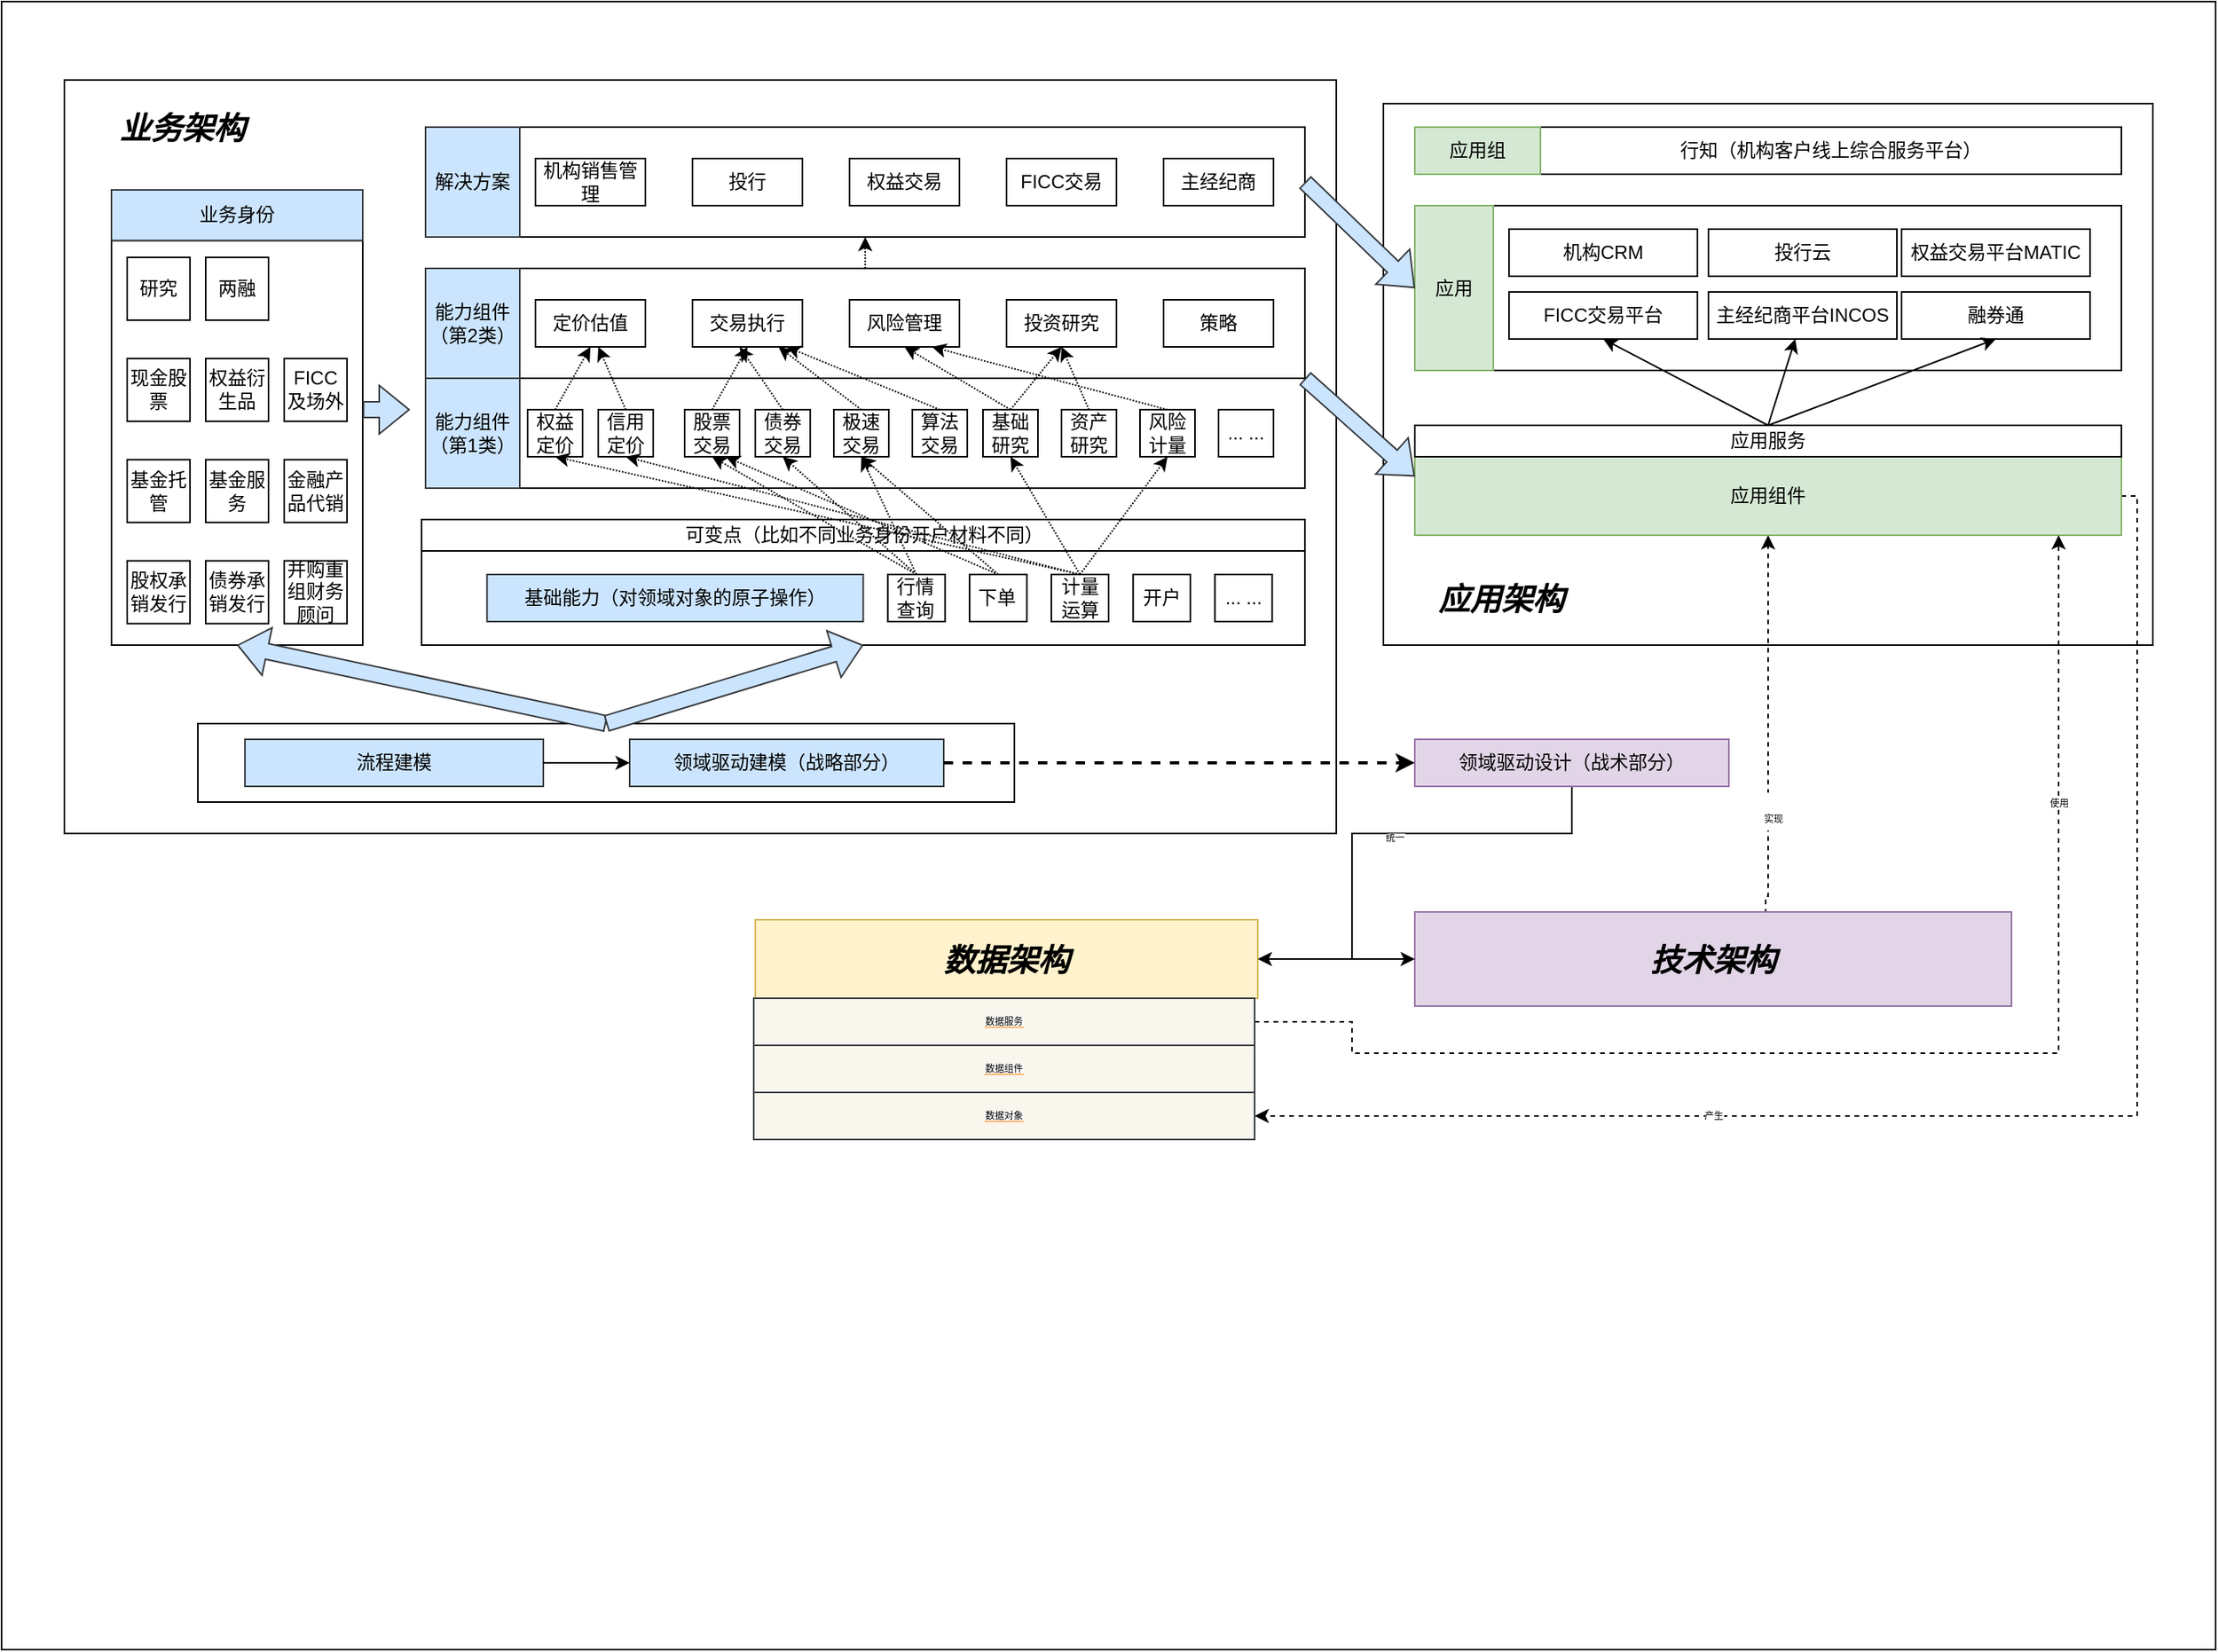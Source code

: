 <mxfile version="18.0.0" type="github">
  <diagram id="F-07AsuqGngknCG6S7us" name="第 1 页">
    <mxGraphModel dx="946" dy="1657" grid="1" gridSize="10" guides="1" tooltips="1" connect="1" arrows="1" fold="1" page="1" pageScale="1" pageWidth="850" pageHeight="1100" math="0" shadow="0">
      <root>
        <mxCell id="0" />
        <mxCell id="1" parent="0" />
        <mxCell id="gdBLPPlD3JlrtYlogpjC-156" value="" style="rounded=0;whiteSpace=wrap;html=1;labelBackgroundColor=#FFB570;fontSize=6;fontColor=#000000;" vertex="1" parent="1">
          <mxGeometry x="40" y="-30" width="1410" height="1050" as="geometry" />
        </mxCell>
        <mxCell id="gdBLPPlD3JlrtYlogpjC-147" value="" style="rounded=0;whiteSpace=wrap;html=1;" vertex="1" parent="1">
          <mxGeometry x="80" y="20" width="810" height="480" as="geometry" />
        </mxCell>
        <mxCell id="gdBLPPlD3JlrtYlogpjC-146" value="" style="rounded=0;whiteSpace=wrap;html=1;" vertex="1" parent="1">
          <mxGeometry x="920" y="35" width="490" height="345" as="geometry" />
        </mxCell>
        <mxCell id="gdBLPPlD3JlrtYlogpjC-123" value="" style="rounded=0;whiteSpace=wrap;html=1;" vertex="1" parent="1">
          <mxGeometry x="990" y="100" width="400" height="105" as="geometry" />
        </mxCell>
        <mxCell id="gdBLPPlD3JlrtYlogpjC-18" value="" style="group" vertex="1" connectable="0" parent="1">
          <mxGeometry x="165" y="430" width="520" height="50" as="geometry" />
        </mxCell>
        <mxCell id="gdBLPPlD3JlrtYlogpjC-16" value="" style="rounded=0;whiteSpace=wrap;html=1;" vertex="1" parent="gdBLPPlD3JlrtYlogpjC-18">
          <mxGeometry width="520" height="50" as="geometry" />
        </mxCell>
        <mxCell id="gdBLPPlD3JlrtYlogpjC-14" value="流程建模" style="rounded=0;whiteSpace=wrap;html=1;fillColor=#cce5ff;strokeColor=#36393d;" vertex="1" parent="gdBLPPlD3JlrtYlogpjC-18">
          <mxGeometry x="30" y="10" width="190" height="30" as="geometry" />
        </mxCell>
        <mxCell id="gdBLPPlD3JlrtYlogpjC-15" value="领域驱动建模（战略部分）" style="rounded=0;whiteSpace=wrap;html=1;fillColor=#cce5ff;strokeColor=#36393d;" vertex="1" parent="gdBLPPlD3JlrtYlogpjC-18">
          <mxGeometry x="275" y="10" width="200" height="30" as="geometry" />
        </mxCell>
        <mxCell id="gdBLPPlD3JlrtYlogpjC-17" style="edgeStyle=orthogonalEdgeStyle;curved=1;rounded=0;orthogonalLoop=1;jettySize=auto;html=1;exitX=1;exitY=0.5;exitDx=0;exitDy=0;entryX=0;entryY=0.5;entryDx=0;entryDy=0;" edge="1" parent="gdBLPPlD3JlrtYlogpjC-18" source="gdBLPPlD3JlrtYlogpjC-14" target="gdBLPPlD3JlrtYlogpjC-15">
          <mxGeometry relative="1" as="geometry" />
        </mxCell>
        <mxCell id="gdBLPPlD3JlrtYlogpjC-73" value="" style="group" vertex="1" connectable="0" parent="1">
          <mxGeometry x="110" y="90" width="160" height="290" as="geometry" />
        </mxCell>
        <mxCell id="w-5nDEa_0-9KYwIn5jIa-20" value="" style="rounded=0;whiteSpace=wrap;html=1;" parent="gdBLPPlD3JlrtYlogpjC-73" vertex="1">
          <mxGeometry y="32.222" width="160" height="257.778" as="geometry" />
        </mxCell>
        <mxCell id="w-5nDEa_0-9KYwIn5jIa-6" value="研究" style="whiteSpace=wrap;html=1;aspect=fixed;" parent="gdBLPPlD3JlrtYlogpjC-73" vertex="1">
          <mxGeometry x="10" y="42.963" width="40" height="40" as="geometry" />
        </mxCell>
        <mxCell id="w-5nDEa_0-9KYwIn5jIa-7" value="两融" style="whiteSpace=wrap;html=1;aspect=fixed;" parent="gdBLPPlD3JlrtYlogpjC-73" vertex="1">
          <mxGeometry x="60" y="42.963" width="40" height="40" as="geometry" />
        </mxCell>
        <mxCell id="w-5nDEa_0-9KYwIn5jIa-8" value="现金股票" style="whiteSpace=wrap;html=1;aspect=fixed;" parent="gdBLPPlD3JlrtYlogpjC-73" vertex="1">
          <mxGeometry x="10" y="107.407" width="40" height="40" as="geometry" />
        </mxCell>
        <mxCell id="w-5nDEa_0-9KYwIn5jIa-9" value="权益衍生品" style="whiteSpace=wrap;html=1;aspect=fixed;" parent="gdBLPPlD3JlrtYlogpjC-73" vertex="1">
          <mxGeometry x="60" y="107.407" width="40" height="40" as="geometry" />
        </mxCell>
        <mxCell id="w-5nDEa_0-9KYwIn5jIa-10" value="FICC及场外" style="whiteSpace=wrap;html=1;aspect=fixed;" parent="gdBLPPlD3JlrtYlogpjC-73" vertex="1">
          <mxGeometry x="110" y="107.407" width="40" height="40" as="geometry" />
        </mxCell>
        <mxCell id="w-5nDEa_0-9KYwIn5jIa-11" value="基金托管" style="whiteSpace=wrap;html=1;aspect=fixed;" parent="gdBLPPlD3JlrtYlogpjC-73" vertex="1">
          <mxGeometry x="10" y="171.852" width="40" height="40" as="geometry" />
        </mxCell>
        <mxCell id="w-5nDEa_0-9KYwIn5jIa-12" value="基金服务" style="whiteSpace=wrap;html=1;aspect=fixed;" parent="gdBLPPlD3JlrtYlogpjC-73" vertex="1">
          <mxGeometry x="60" y="171.852" width="40" height="40" as="geometry" />
        </mxCell>
        <mxCell id="w-5nDEa_0-9KYwIn5jIa-13" value="金融产品代销" style="whiteSpace=wrap;html=1;aspect=fixed;" parent="gdBLPPlD3JlrtYlogpjC-73" vertex="1">
          <mxGeometry x="110" y="171.852" width="40" height="40" as="geometry" />
        </mxCell>
        <mxCell id="w-5nDEa_0-9KYwIn5jIa-14" value="股权承销发行" style="whiteSpace=wrap;html=1;aspect=fixed;" parent="gdBLPPlD3JlrtYlogpjC-73" vertex="1">
          <mxGeometry x="10" y="236.296" width="40" height="40" as="geometry" />
        </mxCell>
        <mxCell id="w-5nDEa_0-9KYwIn5jIa-15" value="债券承销发行" style="whiteSpace=wrap;html=1;aspect=fixed;" parent="gdBLPPlD3JlrtYlogpjC-73" vertex="1">
          <mxGeometry x="60" y="236.296" width="40" height="40" as="geometry" />
        </mxCell>
        <mxCell id="w-5nDEa_0-9KYwIn5jIa-16" value="并购重组财务顾问" style="whiteSpace=wrap;html=1;aspect=fixed;" parent="gdBLPPlD3JlrtYlogpjC-73" vertex="1">
          <mxGeometry x="110" y="236.296" width="40" height="40" as="geometry" />
        </mxCell>
        <mxCell id="gdBLPPlD3JlrtYlogpjC-1" value="业务身份" style="rounded=0;whiteSpace=wrap;html=1;fillColor=#cce5ff;strokeColor=#36393d;" vertex="1" parent="gdBLPPlD3JlrtYlogpjC-73">
          <mxGeometry width="160" height="32.222" as="geometry" />
        </mxCell>
        <mxCell id="gdBLPPlD3JlrtYlogpjC-75" value="" style="group;fillColor=#cce5ff;strokeColor=#36393d;" vertex="1" connectable="0" parent="1">
          <mxGeometry x="310" y="210" width="560" height="70" as="geometry" />
        </mxCell>
        <mxCell id="gdBLPPlD3JlrtYlogpjC-67" value="" style="rounded=0;whiteSpace=wrap;html=1;" vertex="1" parent="gdBLPPlD3JlrtYlogpjC-75">
          <mxGeometry width="560" height="70" as="geometry" />
        </mxCell>
        <mxCell id="gdBLPPlD3JlrtYlogpjC-41" value="权益定价" style="rounded=0;whiteSpace=wrap;html=1;" vertex="1" parent="gdBLPPlD3JlrtYlogpjC-75">
          <mxGeometry x="65" y="20" width="35" height="30" as="geometry" />
        </mxCell>
        <mxCell id="gdBLPPlD3JlrtYlogpjC-43" value="信用定价" style="rounded=0;whiteSpace=wrap;html=1;" vertex="1" parent="gdBLPPlD3JlrtYlogpjC-75">
          <mxGeometry x="110" y="20" width="35" height="30" as="geometry" />
        </mxCell>
        <mxCell id="gdBLPPlD3JlrtYlogpjC-44" value="股票交易" style="rounded=0;whiteSpace=wrap;html=1;" vertex="1" parent="gdBLPPlD3JlrtYlogpjC-75">
          <mxGeometry x="165" y="20" width="35" height="30" as="geometry" />
        </mxCell>
        <mxCell id="gdBLPPlD3JlrtYlogpjC-45" value="债券交易" style="rounded=0;whiteSpace=wrap;html=1;" vertex="1" parent="gdBLPPlD3JlrtYlogpjC-75">
          <mxGeometry x="210" y="20" width="35" height="30" as="geometry" />
        </mxCell>
        <mxCell id="gdBLPPlD3JlrtYlogpjC-46" value="极速交易" style="rounded=0;whiteSpace=wrap;html=1;" vertex="1" parent="gdBLPPlD3JlrtYlogpjC-75">
          <mxGeometry x="260" y="20" width="35" height="30" as="geometry" />
        </mxCell>
        <mxCell id="gdBLPPlD3JlrtYlogpjC-50" value="算法交易" style="rounded=0;whiteSpace=wrap;html=1;" vertex="1" parent="gdBLPPlD3JlrtYlogpjC-75">
          <mxGeometry x="310" y="20" width="35" height="30" as="geometry" />
        </mxCell>
        <mxCell id="gdBLPPlD3JlrtYlogpjC-55" value="基础研究" style="rounded=0;whiteSpace=wrap;html=1;" vertex="1" parent="gdBLPPlD3JlrtYlogpjC-75">
          <mxGeometry x="355" y="20" width="35" height="30" as="geometry" />
        </mxCell>
        <mxCell id="gdBLPPlD3JlrtYlogpjC-56" value="资产研究" style="rounded=0;whiteSpace=wrap;html=1;" vertex="1" parent="gdBLPPlD3JlrtYlogpjC-75">
          <mxGeometry x="405" y="20" width="35" height="30" as="geometry" />
        </mxCell>
        <mxCell id="gdBLPPlD3JlrtYlogpjC-57" value="风险计量" style="rounded=0;whiteSpace=wrap;html=1;" vertex="1" parent="gdBLPPlD3JlrtYlogpjC-75">
          <mxGeometry x="455" y="20" width="35" height="30" as="geometry" />
        </mxCell>
        <mxCell id="gdBLPPlD3JlrtYlogpjC-58" value="... ..." style="rounded=0;whiteSpace=wrap;html=1;" vertex="1" parent="gdBLPPlD3JlrtYlogpjC-75">
          <mxGeometry x="505" y="20" width="35" height="30" as="geometry" />
        </mxCell>
        <mxCell id="gdBLPPlD3JlrtYlogpjC-70" value="能力组件（第1类）" style="rounded=0;whiteSpace=wrap;html=1;fillColor=#cce5ff;strokeColor=#36393d;" vertex="1" parent="gdBLPPlD3JlrtYlogpjC-75">
          <mxGeometry width="60" height="70" as="geometry" />
        </mxCell>
        <mxCell id="gdBLPPlD3JlrtYlogpjC-76" value="" style="group" vertex="1" connectable="0" parent="1">
          <mxGeometry x="310" y="140" width="560" height="70" as="geometry" />
        </mxCell>
        <mxCell id="gdBLPPlD3JlrtYlogpjC-68" value="" style="rounded=0;whiteSpace=wrap;html=1;" vertex="1" parent="gdBLPPlD3JlrtYlogpjC-76">
          <mxGeometry width="560" height="70" as="geometry" />
        </mxCell>
        <mxCell id="gdBLPPlD3JlrtYlogpjC-33" value="定价估值" style="rounded=0;whiteSpace=wrap;html=1;" vertex="1" parent="gdBLPPlD3JlrtYlogpjC-76">
          <mxGeometry x="70" y="20" width="70" height="30" as="geometry" />
        </mxCell>
        <mxCell id="gdBLPPlD3JlrtYlogpjC-36" value="交易执行" style="rounded=0;whiteSpace=wrap;html=1;" vertex="1" parent="gdBLPPlD3JlrtYlogpjC-76">
          <mxGeometry x="170" y="20" width="70" height="30" as="geometry" />
        </mxCell>
        <mxCell id="gdBLPPlD3JlrtYlogpjC-37" value="风险管理" style="rounded=0;whiteSpace=wrap;html=1;" vertex="1" parent="gdBLPPlD3JlrtYlogpjC-76">
          <mxGeometry x="270" y="20" width="70" height="30" as="geometry" />
        </mxCell>
        <mxCell id="gdBLPPlD3JlrtYlogpjC-39" value="投资研究" style="rounded=0;whiteSpace=wrap;html=1;" vertex="1" parent="gdBLPPlD3JlrtYlogpjC-76">
          <mxGeometry x="370" y="20" width="70" height="30" as="geometry" />
        </mxCell>
        <mxCell id="gdBLPPlD3JlrtYlogpjC-54" value="策略" style="rounded=0;whiteSpace=wrap;html=1;" vertex="1" parent="gdBLPPlD3JlrtYlogpjC-76">
          <mxGeometry x="470" y="20" width="70" height="30" as="geometry" />
        </mxCell>
        <mxCell id="gdBLPPlD3JlrtYlogpjC-71" value="能力组件（第2类）" style="rounded=0;whiteSpace=wrap;html=1;fillColor=#cce5ff;strokeColor=#36393d;" vertex="1" parent="gdBLPPlD3JlrtYlogpjC-76">
          <mxGeometry width="60" height="70" as="geometry" />
        </mxCell>
        <mxCell id="gdBLPPlD3JlrtYlogpjC-77" value="" style="group" vertex="1" connectable="0" parent="1">
          <mxGeometry x="310" y="50" width="560" height="70" as="geometry" />
        </mxCell>
        <mxCell id="gdBLPPlD3JlrtYlogpjC-78" value="" style="rounded=0;whiteSpace=wrap;html=1;" vertex="1" parent="gdBLPPlD3JlrtYlogpjC-77">
          <mxGeometry width="560" height="70" as="geometry" />
        </mxCell>
        <mxCell id="gdBLPPlD3JlrtYlogpjC-79" value="机构销售管理" style="rounded=0;whiteSpace=wrap;html=1;" vertex="1" parent="gdBLPPlD3JlrtYlogpjC-77">
          <mxGeometry x="70" y="20" width="70" height="30" as="geometry" />
        </mxCell>
        <mxCell id="gdBLPPlD3JlrtYlogpjC-80" value="投行" style="rounded=0;whiteSpace=wrap;html=1;" vertex="1" parent="gdBLPPlD3JlrtYlogpjC-77">
          <mxGeometry x="170" y="20" width="70" height="30" as="geometry" />
        </mxCell>
        <mxCell id="gdBLPPlD3JlrtYlogpjC-81" value="权益交易" style="rounded=0;whiteSpace=wrap;html=1;" vertex="1" parent="gdBLPPlD3JlrtYlogpjC-77">
          <mxGeometry x="270" y="20" width="70" height="30" as="geometry" />
        </mxCell>
        <mxCell id="gdBLPPlD3JlrtYlogpjC-82" value="FICC交易" style="rounded=0;whiteSpace=wrap;html=1;" vertex="1" parent="gdBLPPlD3JlrtYlogpjC-77">
          <mxGeometry x="370" y="20" width="70" height="30" as="geometry" />
        </mxCell>
        <mxCell id="gdBLPPlD3JlrtYlogpjC-83" value="主经纪商" style="rounded=0;whiteSpace=wrap;html=1;" vertex="1" parent="gdBLPPlD3JlrtYlogpjC-77">
          <mxGeometry x="470" y="20" width="70" height="30" as="geometry" />
        </mxCell>
        <mxCell id="gdBLPPlD3JlrtYlogpjC-84" value="解决方案" style="rounded=0;whiteSpace=wrap;html=1;fillColor=#cce5ff;strokeColor=#36393d;" vertex="1" parent="gdBLPPlD3JlrtYlogpjC-77">
          <mxGeometry width="60" height="70" as="geometry" />
        </mxCell>
        <mxCell id="gdBLPPlD3JlrtYlogpjC-88" value="" style="shape=flexArrow;endArrow=classic;html=1;rounded=0;curved=1;fillColor=#cce5ff;strokeColor=#36393d;" edge="1" parent="1">
          <mxGeometry width="50" height="50" relative="1" as="geometry">
            <mxPoint x="270" y="230" as="sourcePoint" />
            <mxPoint x="300" y="230" as="targetPoint" />
          </mxGeometry>
        </mxCell>
        <mxCell id="gdBLPPlD3JlrtYlogpjC-90" value="" style="group" vertex="1" connectable="0" parent="1">
          <mxGeometry x="307.5" y="300" width="562.5" height="80" as="geometry" />
        </mxCell>
        <mxCell id="gdBLPPlD3JlrtYlogpjC-69" value="" style="group" vertex="1" connectable="0" parent="gdBLPPlD3JlrtYlogpjC-90">
          <mxGeometry y="20" width="562.5" height="60" as="geometry" />
        </mxCell>
        <mxCell id="gdBLPPlD3JlrtYlogpjC-65" value="" style="rounded=0;whiteSpace=wrap;html=1;" vertex="1" parent="gdBLPPlD3JlrtYlogpjC-69">
          <mxGeometry width="562.5" height="60" as="geometry" />
        </mxCell>
        <mxCell id="gdBLPPlD3JlrtYlogpjC-59" value="行情查询" style="rounded=0;whiteSpace=wrap;html=1;" vertex="1" parent="gdBLPPlD3JlrtYlogpjC-69">
          <mxGeometry x="296.875" y="15" width="36.458" height="30" as="geometry" />
        </mxCell>
        <mxCell id="gdBLPPlD3JlrtYlogpjC-60" value="下单" style="rounded=0;whiteSpace=wrap;html=1;" vertex="1" parent="gdBLPPlD3JlrtYlogpjC-69">
          <mxGeometry x="348.958" y="15" width="36.458" height="30" as="geometry" />
        </mxCell>
        <mxCell id="gdBLPPlD3JlrtYlogpjC-61" value="计量运算" style="rounded=0;whiteSpace=wrap;html=1;" vertex="1" parent="gdBLPPlD3JlrtYlogpjC-69">
          <mxGeometry x="401.042" y="15" width="36.458" height="30" as="geometry" />
        </mxCell>
        <mxCell id="gdBLPPlD3JlrtYlogpjC-63" value="... ..." style="rounded=0;whiteSpace=wrap;html=1;" vertex="1" parent="gdBLPPlD3JlrtYlogpjC-69">
          <mxGeometry x="505.208" y="15" width="36.458" height="30" as="geometry" />
        </mxCell>
        <mxCell id="gdBLPPlD3JlrtYlogpjC-64" value="开户" style="rounded=0;whiteSpace=wrap;html=1;" vertex="1" parent="gdBLPPlD3JlrtYlogpjC-69">
          <mxGeometry x="453.125" y="15" width="36.458" height="30" as="geometry" />
        </mxCell>
        <mxCell id="gdBLPPlD3JlrtYlogpjC-66" value="基础能力（对领域对象的原子操作）" style="text;html=1;strokeColor=#36393d;fillColor=#cce5ff;align=center;verticalAlign=middle;whiteSpace=wrap;rounded=0;" vertex="1" parent="gdBLPPlD3JlrtYlogpjC-69">
          <mxGeometry x="41.667" y="15" width="239.583" height="30" as="geometry" />
        </mxCell>
        <mxCell id="gdBLPPlD3JlrtYlogpjC-72" value="可变点（比如不同业务身份开户材料不同）" style="rounded=0;whiteSpace=wrap;html=1;" vertex="1" parent="gdBLPPlD3JlrtYlogpjC-90">
          <mxGeometry width="562.5" height="20" as="geometry" />
        </mxCell>
        <mxCell id="gdBLPPlD3JlrtYlogpjC-95" style="edgeStyle=none;rounded=0;orthogonalLoop=1;jettySize=auto;html=1;exitX=0.5;exitY=0;exitDx=0;exitDy=0;entryX=0.5;entryY=1;entryDx=0;entryDy=0;dashed=1;dashPattern=1 1;" edge="1" parent="1" source="gdBLPPlD3JlrtYlogpjC-59" target="gdBLPPlD3JlrtYlogpjC-44">
          <mxGeometry relative="1" as="geometry" />
        </mxCell>
        <mxCell id="gdBLPPlD3JlrtYlogpjC-96" style="edgeStyle=none;rounded=0;orthogonalLoop=1;jettySize=auto;html=1;exitX=0.5;exitY=0;exitDx=0;exitDy=0;entryX=0.5;entryY=1;entryDx=0;entryDy=0;dashed=1;dashPattern=1 1;" edge="1" parent="1" source="gdBLPPlD3JlrtYlogpjC-59" target="gdBLPPlD3JlrtYlogpjC-45">
          <mxGeometry relative="1" as="geometry" />
        </mxCell>
        <mxCell id="gdBLPPlD3JlrtYlogpjC-97" style="edgeStyle=none;rounded=0;orthogonalLoop=1;jettySize=auto;html=1;exitX=0.5;exitY=0;exitDx=0;exitDy=0;entryX=0.5;entryY=1;entryDx=0;entryDy=0;dashed=1;dashPattern=1 1;" edge="1" parent="1" source="gdBLPPlD3JlrtYlogpjC-59" target="gdBLPPlD3JlrtYlogpjC-46">
          <mxGeometry relative="1" as="geometry" />
        </mxCell>
        <mxCell id="gdBLPPlD3JlrtYlogpjC-98" style="edgeStyle=none;rounded=0;orthogonalLoop=1;jettySize=auto;html=1;exitX=0.5;exitY=0;exitDx=0;exitDy=0;entryX=0.5;entryY=1;entryDx=0;entryDy=0;dashed=1;dashPattern=1 1;" edge="1" parent="1" source="gdBLPPlD3JlrtYlogpjC-60" target="gdBLPPlD3JlrtYlogpjC-46">
          <mxGeometry relative="1" as="geometry" />
        </mxCell>
        <mxCell id="gdBLPPlD3JlrtYlogpjC-99" style="edgeStyle=none;rounded=0;orthogonalLoop=1;jettySize=auto;html=1;exitX=0.5;exitY=0;exitDx=0;exitDy=0;entryX=0.75;entryY=1;entryDx=0;entryDy=0;dashed=1;dashPattern=1 1;" edge="1" parent="1" source="gdBLPPlD3JlrtYlogpjC-60" target="gdBLPPlD3JlrtYlogpjC-44">
          <mxGeometry relative="1" as="geometry" />
        </mxCell>
        <mxCell id="gdBLPPlD3JlrtYlogpjC-100" style="edgeStyle=none;rounded=0;orthogonalLoop=1;jettySize=auto;html=1;exitX=0.5;exitY=0;exitDx=0;exitDy=0;entryX=0.5;entryY=1;entryDx=0;entryDy=0;dashed=1;dashPattern=1 1;" edge="1" parent="1" source="gdBLPPlD3JlrtYlogpjC-61" target="gdBLPPlD3JlrtYlogpjC-41">
          <mxGeometry relative="1" as="geometry" />
        </mxCell>
        <mxCell id="gdBLPPlD3JlrtYlogpjC-101" style="edgeStyle=none;rounded=0;orthogonalLoop=1;jettySize=auto;html=1;exitX=0.5;exitY=0;exitDx=0;exitDy=0;entryX=0.5;entryY=1;entryDx=0;entryDy=0;dashed=1;dashPattern=1 1;" edge="1" parent="1" source="gdBLPPlD3JlrtYlogpjC-61" target="gdBLPPlD3JlrtYlogpjC-43">
          <mxGeometry relative="1" as="geometry" />
        </mxCell>
        <mxCell id="gdBLPPlD3JlrtYlogpjC-102" style="edgeStyle=none;rounded=0;orthogonalLoop=1;jettySize=auto;html=1;exitX=0.5;exitY=0;exitDx=0;exitDy=0;entryX=0.5;entryY=1;entryDx=0;entryDy=0;dashed=1;dashPattern=1 1;" edge="1" parent="1" source="gdBLPPlD3JlrtYlogpjC-61" target="gdBLPPlD3JlrtYlogpjC-57">
          <mxGeometry relative="1" as="geometry" />
        </mxCell>
        <mxCell id="gdBLPPlD3JlrtYlogpjC-103" style="edgeStyle=none;rounded=0;orthogonalLoop=1;jettySize=auto;html=1;exitX=0.5;exitY=0;exitDx=0;exitDy=0;entryX=0.5;entryY=1;entryDx=0;entryDy=0;dashed=1;dashPattern=1 1;" edge="1" parent="1" source="gdBLPPlD3JlrtYlogpjC-61" target="gdBLPPlD3JlrtYlogpjC-55">
          <mxGeometry relative="1" as="geometry" />
        </mxCell>
        <mxCell id="gdBLPPlD3JlrtYlogpjC-104" style="edgeStyle=none;rounded=0;orthogonalLoop=1;jettySize=auto;html=1;exitX=0.5;exitY=0;exitDx=0;exitDy=0;entryX=0.5;entryY=1;entryDx=0;entryDy=0;dashed=1;dashPattern=1 1;" edge="1" parent="1" source="gdBLPPlD3JlrtYlogpjC-41" target="gdBLPPlD3JlrtYlogpjC-33">
          <mxGeometry relative="1" as="geometry" />
        </mxCell>
        <mxCell id="gdBLPPlD3JlrtYlogpjC-105" style="edgeStyle=none;rounded=0;orthogonalLoop=1;jettySize=auto;html=1;exitX=0.5;exitY=0;exitDx=0;exitDy=0;dashed=1;dashPattern=1 1;" edge="1" parent="1" source="gdBLPPlD3JlrtYlogpjC-43">
          <mxGeometry relative="1" as="geometry">
            <mxPoint x="420" y="190" as="targetPoint" />
          </mxGeometry>
        </mxCell>
        <mxCell id="gdBLPPlD3JlrtYlogpjC-106" style="edgeStyle=none;rounded=0;orthogonalLoop=1;jettySize=auto;html=1;exitX=0.5;exitY=0;exitDx=0;exitDy=0;entryX=0.5;entryY=1;entryDx=0;entryDy=0;dashed=1;dashPattern=1 1;" edge="1" parent="1" source="gdBLPPlD3JlrtYlogpjC-44" target="gdBLPPlD3JlrtYlogpjC-36">
          <mxGeometry relative="1" as="geometry" />
        </mxCell>
        <mxCell id="gdBLPPlD3JlrtYlogpjC-107" style="edgeStyle=none;rounded=0;orthogonalLoop=1;jettySize=auto;html=1;exitX=0.5;exitY=0;exitDx=0;exitDy=0;dashed=1;dashPattern=1 1;" edge="1" parent="1" source="gdBLPPlD3JlrtYlogpjC-45">
          <mxGeometry relative="1" as="geometry">
            <mxPoint x="510" y="190" as="targetPoint" />
          </mxGeometry>
        </mxCell>
        <mxCell id="gdBLPPlD3JlrtYlogpjC-108" style="edgeStyle=none;rounded=0;orthogonalLoop=1;jettySize=auto;html=1;exitX=0.5;exitY=0;exitDx=0;exitDy=0;dashed=1;dashPattern=1 1;" edge="1" parent="1" source="gdBLPPlD3JlrtYlogpjC-46" target="gdBLPPlD3JlrtYlogpjC-36">
          <mxGeometry relative="1" as="geometry" />
        </mxCell>
        <mxCell id="gdBLPPlD3JlrtYlogpjC-109" style="edgeStyle=none;rounded=0;orthogonalLoop=1;jettySize=auto;html=1;exitX=0.5;exitY=0;exitDx=0;exitDy=0;dashed=1;dashPattern=1 1;" edge="1" parent="1" source="gdBLPPlD3JlrtYlogpjC-50">
          <mxGeometry relative="1" as="geometry">
            <mxPoint x="540" y="190" as="targetPoint" />
          </mxGeometry>
        </mxCell>
        <mxCell id="gdBLPPlD3JlrtYlogpjC-110" style="edgeStyle=none;rounded=0;orthogonalLoop=1;jettySize=auto;html=1;exitX=0.5;exitY=0;exitDx=0;exitDy=0;entryX=0.5;entryY=1;entryDx=0;entryDy=0;dashed=1;dashPattern=1 1;" edge="1" parent="1" source="gdBLPPlD3JlrtYlogpjC-55" target="gdBLPPlD3JlrtYlogpjC-37">
          <mxGeometry relative="1" as="geometry" />
        </mxCell>
        <mxCell id="gdBLPPlD3JlrtYlogpjC-111" style="edgeStyle=none;rounded=0;orthogonalLoop=1;jettySize=auto;html=1;exitX=0.5;exitY=0;exitDx=0;exitDy=0;entryX=0.5;entryY=1;entryDx=0;entryDy=0;dashed=1;dashPattern=1 1;" edge="1" parent="1" source="gdBLPPlD3JlrtYlogpjC-55" target="gdBLPPlD3JlrtYlogpjC-39">
          <mxGeometry relative="1" as="geometry" />
        </mxCell>
        <mxCell id="gdBLPPlD3JlrtYlogpjC-112" style="edgeStyle=none;rounded=0;orthogonalLoop=1;jettySize=auto;html=1;exitX=0.5;exitY=0;exitDx=0;exitDy=0;entryX=0.5;entryY=1;entryDx=0;entryDy=0;dashed=1;dashPattern=1 1;" edge="1" parent="1" source="gdBLPPlD3JlrtYlogpjC-56" target="gdBLPPlD3JlrtYlogpjC-39">
          <mxGeometry relative="1" as="geometry" />
        </mxCell>
        <mxCell id="gdBLPPlD3JlrtYlogpjC-113" style="edgeStyle=none;rounded=0;orthogonalLoop=1;jettySize=auto;html=1;exitX=0.5;exitY=0;exitDx=0;exitDy=0;entryX=0.75;entryY=1;entryDx=0;entryDy=0;dashed=1;dashPattern=1 1;" edge="1" parent="1" source="gdBLPPlD3JlrtYlogpjC-57" target="gdBLPPlD3JlrtYlogpjC-37">
          <mxGeometry relative="1" as="geometry" />
        </mxCell>
        <mxCell id="gdBLPPlD3JlrtYlogpjC-114" style="edgeStyle=none;rounded=0;orthogonalLoop=1;jettySize=auto;html=1;exitX=0.5;exitY=0;exitDx=0;exitDy=0;entryX=0.5;entryY=1;entryDx=0;entryDy=0;dashed=1;dashPattern=1 1;" edge="1" parent="1" source="gdBLPPlD3JlrtYlogpjC-68" target="gdBLPPlD3JlrtYlogpjC-78">
          <mxGeometry relative="1" as="geometry" />
        </mxCell>
        <mxCell id="gdBLPPlD3JlrtYlogpjC-115" value="机构CRM" style="rounded=0;whiteSpace=wrap;html=1;" vertex="1" parent="1">
          <mxGeometry x="1000" y="115" width="120" height="30" as="geometry" />
        </mxCell>
        <mxCell id="gdBLPPlD3JlrtYlogpjC-116" value="投行云" style="rounded=0;whiteSpace=wrap;html=1;" vertex="1" parent="1">
          <mxGeometry x="1127" y="115" width="120" height="30" as="geometry" />
        </mxCell>
        <mxCell id="gdBLPPlD3JlrtYlogpjC-117" value="权益交易平台MATIC" style="rounded=0;whiteSpace=wrap;html=1;" vertex="1" parent="1">
          <mxGeometry x="1250" y="115" width="120" height="30" as="geometry" />
        </mxCell>
        <mxCell id="gdBLPPlD3JlrtYlogpjC-118" value="FICC交易平台" style="rounded=0;whiteSpace=wrap;html=1;" vertex="1" parent="1">
          <mxGeometry x="1000" y="155" width="120" height="30" as="geometry" />
        </mxCell>
        <mxCell id="gdBLPPlD3JlrtYlogpjC-119" value="主经纪商平台INCOS" style="rounded=0;whiteSpace=wrap;html=1;" vertex="1" parent="1">
          <mxGeometry x="1127" y="155" width="120" height="30" as="geometry" />
        </mxCell>
        <mxCell id="gdBLPPlD3JlrtYlogpjC-124" value="" style="group" vertex="1" connectable="0" parent="1">
          <mxGeometry x="940" y="50" width="450" height="30" as="geometry" />
        </mxCell>
        <mxCell id="gdBLPPlD3JlrtYlogpjC-121" value="行知（机构客户线上综合服务平台）" style="rounded=0;whiteSpace=wrap;html=1;" vertex="1" parent="gdBLPPlD3JlrtYlogpjC-124">
          <mxGeometry x="80" width="370" height="30" as="geometry" />
        </mxCell>
        <mxCell id="gdBLPPlD3JlrtYlogpjC-122" value="应用组" style="rounded=0;whiteSpace=wrap;html=1;fillColor=#d5e8d4;strokeColor=#82b366;" vertex="1" parent="gdBLPPlD3JlrtYlogpjC-124">
          <mxGeometry width="80" height="30" as="geometry" />
        </mxCell>
        <mxCell id="gdBLPPlD3JlrtYlogpjC-125" value="应用" style="rounded=0;whiteSpace=wrap;html=1;fillColor=#d5e8d4;strokeColor=#82b366;" vertex="1" parent="1">
          <mxGeometry x="940" y="100" width="50" height="105" as="geometry" />
        </mxCell>
        <mxCell id="gdBLPPlD3JlrtYlogpjC-132" value="融券通" style="rounded=0;whiteSpace=wrap;html=1;" vertex="1" parent="1">
          <mxGeometry x="1250" y="155" width="120" height="30" as="geometry" />
        </mxCell>
        <mxCell id="gdBLPPlD3JlrtYlogpjC-162" style="edgeStyle=orthogonalEdgeStyle;rounded=0;orthogonalLoop=1;jettySize=auto;html=1;exitX=1;exitY=0.5;exitDx=0;exitDy=0;entryX=1;entryY=0.5;entryDx=0;entryDy=0;dashed=1;fontSize=6;fontColor=#000000;strokeWidth=1;" edge="1" parent="1" source="gdBLPPlD3JlrtYlogpjC-133" target="gdBLPPlD3JlrtYlogpjC-160">
          <mxGeometry relative="1" as="geometry">
            <Array as="points">
              <mxPoint x="1400" y="285" />
              <mxPoint x="1400" y="680" />
            </Array>
          </mxGeometry>
        </mxCell>
        <mxCell id="gdBLPPlD3JlrtYlogpjC-163" value="产生" style="edgeLabel;html=1;align=center;verticalAlign=middle;resizable=0;points=[];fontSize=6;fontColor=#000000;" vertex="1" connectable="0" parent="gdBLPPlD3JlrtYlogpjC-162">
          <mxGeometry x="-0.587" relative="1" as="geometry">
            <mxPoint x="-270" y="205" as="offset" />
          </mxGeometry>
        </mxCell>
        <mxCell id="gdBLPPlD3JlrtYlogpjC-133" value="应用组件" style="rounded=0;whiteSpace=wrap;html=1;fillColor=#d5e8d4;strokeColor=#82b366;" vertex="1" parent="1">
          <mxGeometry x="940" y="260" width="450" height="50" as="geometry" />
        </mxCell>
        <mxCell id="gdBLPPlD3JlrtYlogpjC-138" style="edgeStyle=none;rounded=0;orthogonalLoop=1;jettySize=auto;html=1;exitX=0.5;exitY=0;exitDx=0;exitDy=0;entryX=0.5;entryY=1;entryDx=0;entryDy=0;" edge="1" parent="1" source="gdBLPPlD3JlrtYlogpjC-135" target="gdBLPPlD3JlrtYlogpjC-118">
          <mxGeometry relative="1" as="geometry" />
        </mxCell>
        <mxCell id="gdBLPPlD3JlrtYlogpjC-139" style="edgeStyle=none;rounded=0;orthogonalLoop=1;jettySize=auto;html=1;exitX=0.5;exitY=0;exitDx=0;exitDy=0;" edge="1" parent="1" source="gdBLPPlD3JlrtYlogpjC-135" target="gdBLPPlD3JlrtYlogpjC-119">
          <mxGeometry relative="1" as="geometry" />
        </mxCell>
        <mxCell id="gdBLPPlD3JlrtYlogpjC-140" style="edgeStyle=none;rounded=0;orthogonalLoop=1;jettySize=auto;html=1;exitX=0.5;exitY=0;exitDx=0;exitDy=0;entryX=0.5;entryY=1;entryDx=0;entryDy=0;" edge="1" parent="1" source="gdBLPPlD3JlrtYlogpjC-135" target="gdBLPPlD3JlrtYlogpjC-132">
          <mxGeometry relative="1" as="geometry" />
        </mxCell>
        <mxCell id="gdBLPPlD3JlrtYlogpjC-135" value="应用服务" style="rounded=0;whiteSpace=wrap;html=1;" vertex="1" parent="1">
          <mxGeometry x="940" y="240" width="450" height="20" as="geometry" />
        </mxCell>
        <mxCell id="gdBLPPlD3JlrtYlogpjC-136" value="" style="shape=flexArrow;endArrow=classic;html=1;rounded=0;entryX=0;entryY=0.25;entryDx=0;entryDy=0;exitX=1;exitY=0;exitDx=0;exitDy=0;fillColor=#cce5ff;strokeColor=#36393d;" edge="1" parent="1" source="gdBLPPlD3JlrtYlogpjC-67" target="gdBLPPlD3JlrtYlogpjC-133">
          <mxGeometry width="50" height="50" relative="1" as="geometry">
            <mxPoint x="1020" y="290" as="sourcePoint" />
            <mxPoint x="1070" y="240" as="targetPoint" />
          </mxGeometry>
        </mxCell>
        <mxCell id="gdBLPPlD3JlrtYlogpjC-137" value="" style="shape=flexArrow;endArrow=classic;html=1;rounded=0;entryX=0;entryY=0.5;entryDx=0;entryDy=0;exitX=1;exitY=0.5;exitDx=0;exitDy=0;fillColor=#cce5ff;strokeColor=#36393d;" edge="1" parent="1" source="gdBLPPlD3JlrtYlogpjC-78" target="gdBLPPlD3JlrtYlogpjC-125">
          <mxGeometry width="50" height="50" relative="1" as="geometry">
            <mxPoint x="880" y="220" as="sourcePoint" />
            <mxPoint x="950" y="282.5" as="targetPoint" />
          </mxGeometry>
        </mxCell>
        <mxCell id="gdBLPPlD3JlrtYlogpjC-142" value="&lt;font style=&quot;font-size: 20px;&quot;&gt;&lt;i style=&quot;&quot;&gt;&lt;b style=&quot;&quot;&gt;数据架构&lt;/b&gt;&lt;/i&gt;&lt;/font&gt;" style="rounded=0;whiteSpace=wrap;html=1;fillColor=#fff2cc;strokeColor=#d6b656;" vertex="1" parent="1">
          <mxGeometry x="520" y="555" width="320" height="50" as="geometry" />
        </mxCell>
        <mxCell id="gdBLPPlD3JlrtYlogpjC-154" style="edgeStyle=orthogonalEdgeStyle;rounded=0;orthogonalLoop=1;jettySize=auto;html=1;exitX=0.588;exitY=0.019;exitDx=0;exitDy=0;fontSize=20;fontColor=#FFB570;strokeWidth=1;dashed=1;exitPerimeter=0;" edge="1" parent="1" source="gdBLPPlD3JlrtYlogpjC-143" target="gdBLPPlD3JlrtYlogpjC-133">
          <mxGeometry relative="1" as="geometry">
            <Array as="points">
              <mxPoint x="1163" y="540" />
              <mxPoint x="1165" y="540" />
            </Array>
          </mxGeometry>
        </mxCell>
        <mxCell id="gdBLPPlD3JlrtYlogpjC-155" value="&lt;font color=&quot;#000000&quot; style=&quot;font-size: 6px;&quot;&gt;实现&lt;/font&gt;" style="edgeLabel;html=1;align=center;verticalAlign=middle;resizable=0;points=[];fontSize=20;fontColor=#FFB570;" vertex="1" connectable="0" parent="gdBLPPlD3JlrtYlogpjC-154">
          <mxGeometry x="-0.431" y="-3" relative="1" as="geometry">
            <mxPoint y="1" as="offset" />
          </mxGeometry>
        </mxCell>
        <mxCell id="gdBLPPlD3JlrtYlogpjC-143" value="&lt;font style=&quot;font-size: 20px;&quot;&gt;&lt;b style=&quot;&quot;&gt;&lt;i style=&quot;&quot;&gt;技术架构&lt;/i&gt;&lt;/b&gt;&lt;/font&gt;" style="rounded=0;whiteSpace=wrap;html=1;fillColor=#e1d5e7;strokeColor=#9673a6;" vertex="1" parent="1">
          <mxGeometry x="940" y="550" width="380" height="60" as="geometry" />
        </mxCell>
        <mxCell id="gdBLPPlD3JlrtYlogpjC-144" value="" style="shape=flexArrow;endArrow=classic;html=1;rounded=0;entryX=0.5;entryY=1;entryDx=0;entryDy=0;exitX=0.5;exitY=0;exitDx=0;exitDy=0;fillColor=#cce5ff;strokeColor=#36393d;" edge="1" parent="1" source="gdBLPPlD3JlrtYlogpjC-16" target="w-5nDEa_0-9KYwIn5jIa-20">
          <mxGeometry width="50" height="50" relative="1" as="geometry">
            <mxPoint x="880" y="220" as="sourcePoint" />
            <mxPoint x="950" y="282.5" as="targetPoint" />
          </mxGeometry>
        </mxCell>
        <mxCell id="gdBLPPlD3JlrtYlogpjC-145" value="" style="shape=flexArrow;endArrow=classic;html=1;rounded=0;entryX=0.5;entryY=1;entryDx=0;entryDy=0;exitX=0.5;exitY=0;exitDx=0;exitDy=0;fillColor=#cce5ff;strokeColor=#36393d;" edge="1" parent="1" source="gdBLPPlD3JlrtYlogpjC-16" target="gdBLPPlD3JlrtYlogpjC-65">
          <mxGeometry width="50" height="50" relative="1" as="geometry">
            <mxPoint x="435" y="440" as="sourcePoint" />
            <mxPoint x="200" y="390" as="targetPoint" />
          </mxGeometry>
        </mxCell>
        <mxCell id="gdBLPPlD3JlrtYlogpjC-148" value="&lt;b&gt;&lt;font style=&quot;font-size: 20px;&quot;&gt;&lt;i style=&quot;&quot;&gt;应用架构&lt;/i&gt;&lt;/font&gt;&lt;/b&gt;" style="text;html=1;strokeColor=none;fillColor=none;align=center;verticalAlign=middle;whiteSpace=wrap;rounded=0;" vertex="1" parent="1">
          <mxGeometry x="930" y="330" width="130" height="40" as="geometry" />
        </mxCell>
        <mxCell id="gdBLPPlD3JlrtYlogpjC-149" value="&lt;b&gt;&lt;font style=&quot;font-size: 20px;&quot;&gt;&lt;i style=&quot;&quot;&gt;业务架构&lt;/i&gt;&lt;/font&gt;&lt;/b&gt;" style="text;html=1;strokeColor=none;fillColor=none;align=center;verticalAlign=middle;whiteSpace=wrap;rounded=0;" vertex="1" parent="1">
          <mxGeometry x="90" y="30" width="130" height="40" as="geometry" />
        </mxCell>
        <mxCell id="gdBLPPlD3JlrtYlogpjC-152" style="edgeStyle=orthogonalEdgeStyle;rounded=0;orthogonalLoop=1;jettySize=auto;html=1;exitX=0.5;exitY=1;exitDx=0;exitDy=0;entryX=1;entryY=0.5;entryDx=0;entryDy=0;fontSize=20;fontColor=#FFB570;strokeWidth=1;" edge="1" parent="1" source="gdBLPPlD3JlrtYlogpjC-150" target="gdBLPPlD3JlrtYlogpjC-142">
          <mxGeometry relative="1" as="geometry">
            <Array as="points">
              <mxPoint x="1040" y="500" />
              <mxPoint x="900" y="500" />
              <mxPoint x="900" y="580" />
            </Array>
          </mxGeometry>
        </mxCell>
        <mxCell id="gdBLPPlD3JlrtYlogpjC-153" style="edgeStyle=orthogonalEdgeStyle;rounded=0;orthogonalLoop=1;jettySize=auto;html=1;exitX=0.5;exitY=1;exitDx=0;exitDy=0;entryX=0;entryY=0.5;entryDx=0;entryDy=0;fontSize=20;fontColor=#FFB570;strokeWidth=1;" edge="1" parent="1" source="gdBLPPlD3JlrtYlogpjC-150" target="gdBLPPlD3JlrtYlogpjC-143">
          <mxGeometry relative="1" as="geometry">
            <Array as="points">
              <mxPoint x="1040" y="500" />
              <mxPoint x="900" y="500" />
              <mxPoint x="900" y="580" />
            </Array>
          </mxGeometry>
        </mxCell>
        <mxCell id="gdBLPPlD3JlrtYlogpjC-167" value="统一" style="edgeLabel;html=1;align=center;verticalAlign=middle;resizable=0;points=[];fontSize=6;fontColor=#000000;" vertex="1" connectable="0" parent="gdBLPPlD3JlrtYlogpjC-153">
          <mxGeometry x="-0.014" y="3" relative="1" as="geometry">
            <mxPoint as="offset" />
          </mxGeometry>
        </mxCell>
        <mxCell id="gdBLPPlD3JlrtYlogpjC-150" value="领域驱动设计（战术部分）" style="rounded=0;whiteSpace=wrap;html=1;fillColor=#e1d5e7;strokeColor=#9673a6;" vertex="1" parent="1">
          <mxGeometry x="940" y="440" width="200" height="30" as="geometry" />
        </mxCell>
        <mxCell id="gdBLPPlD3JlrtYlogpjC-151" style="edgeStyle=none;rounded=0;orthogonalLoop=1;jettySize=auto;html=1;exitX=1;exitY=0.5;exitDx=0;exitDy=0;entryX=0;entryY=0.5;entryDx=0;entryDy=0;fontSize=20;fontColor=#FFB570;dashed=1;strokeWidth=2;" edge="1" parent="1" source="gdBLPPlD3JlrtYlogpjC-15" target="gdBLPPlD3JlrtYlogpjC-150">
          <mxGeometry relative="1" as="geometry" />
        </mxCell>
        <mxCell id="gdBLPPlD3JlrtYlogpjC-165" style="edgeStyle=orthogonalEdgeStyle;rounded=0;orthogonalLoop=1;jettySize=auto;html=1;exitX=1;exitY=0.5;exitDx=0;exitDy=0;dashed=1;fontSize=6;fontColor=#000000;strokeWidth=1;" edge="1" parent="1" source="gdBLPPlD3JlrtYlogpjC-158">
          <mxGeometry relative="1" as="geometry">
            <mxPoint x="1350" y="310" as="targetPoint" />
            <Array as="points">
              <mxPoint x="900" y="620" />
              <mxPoint x="900" y="640" />
              <mxPoint x="1350" y="640" />
            </Array>
          </mxGeometry>
        </mxCell>
        <mxCell id="gdBLPPlD3JlrtYlogpjC-168" value="使用" style="edgeLabel;html=1;align=center;verticalAlign=middle;resizable=0;points=[];fontSize=6;fontColor=#000000;" vertex="1" connectable="0" parent="gdBLPPlD3JlrtYlogpjC-165">
          <mxGeometry x="0.603" relative="1" as="geometry">
            <mxPoint as="offset" />
          </mxGeometry>
        </mxCell>
        <mxCell id="gdBLPPlD3JlrtYlogpjC-158" value="&lt;span style=&quot;background-color: rgb(255, 255, 255);&quot;&gt;数据服务&lt;/span&gt;" style="rounded=0;whiteSpace=wrap;html=1;labelBackgroundColor=#FFB570;fontSize=6;fillColor=#f9f7ed;strokeColor=#36393d;" vertex="1" parent="1">
          <mxGeometry x="519" y="605" width="319" height="30" as="geometry" />
        </mxCell>
        <mxCell id="gdBLPPlD3JlrtYlogpjC-159" value="&lt;span style=&quot;background-color: rgb(255, 255, 255);&quot;&gt;数据组件&lt;/span&gt;" style="rounded=0;whiteSpace=wrap;html=1;labelBackgroundColor=#FFB570;fontSize=6;fillColor=#f9f7ed;strokeColor=#36393d;" vertex="1" parent="1">
          <mxGeometry x="519" y="635" width="319" height="30" as="geometry" />
        </mxCell>
        <mxCell id="gdBLPPlD3JlrtYlogpjC-160" value="&lt;span style=&quot;background-color: rgb(255, 255, 255);&quot;&gt;数据对象&lt;/span&gt;" style="rounded=0;whiteSpace=wrap;html=1;labelBackgroundColor=#FFB570;fontSize=6;fillColor=#f9f7ed;strokeColor=#36393d;" vertex="1" parent="1">
          <mxGeometry x="519" y="665" width="319" height="30" as="geometry" />
        </mxCell>
      </root>
    </mxGraphModel>
  </diagram>
</mxfile>
